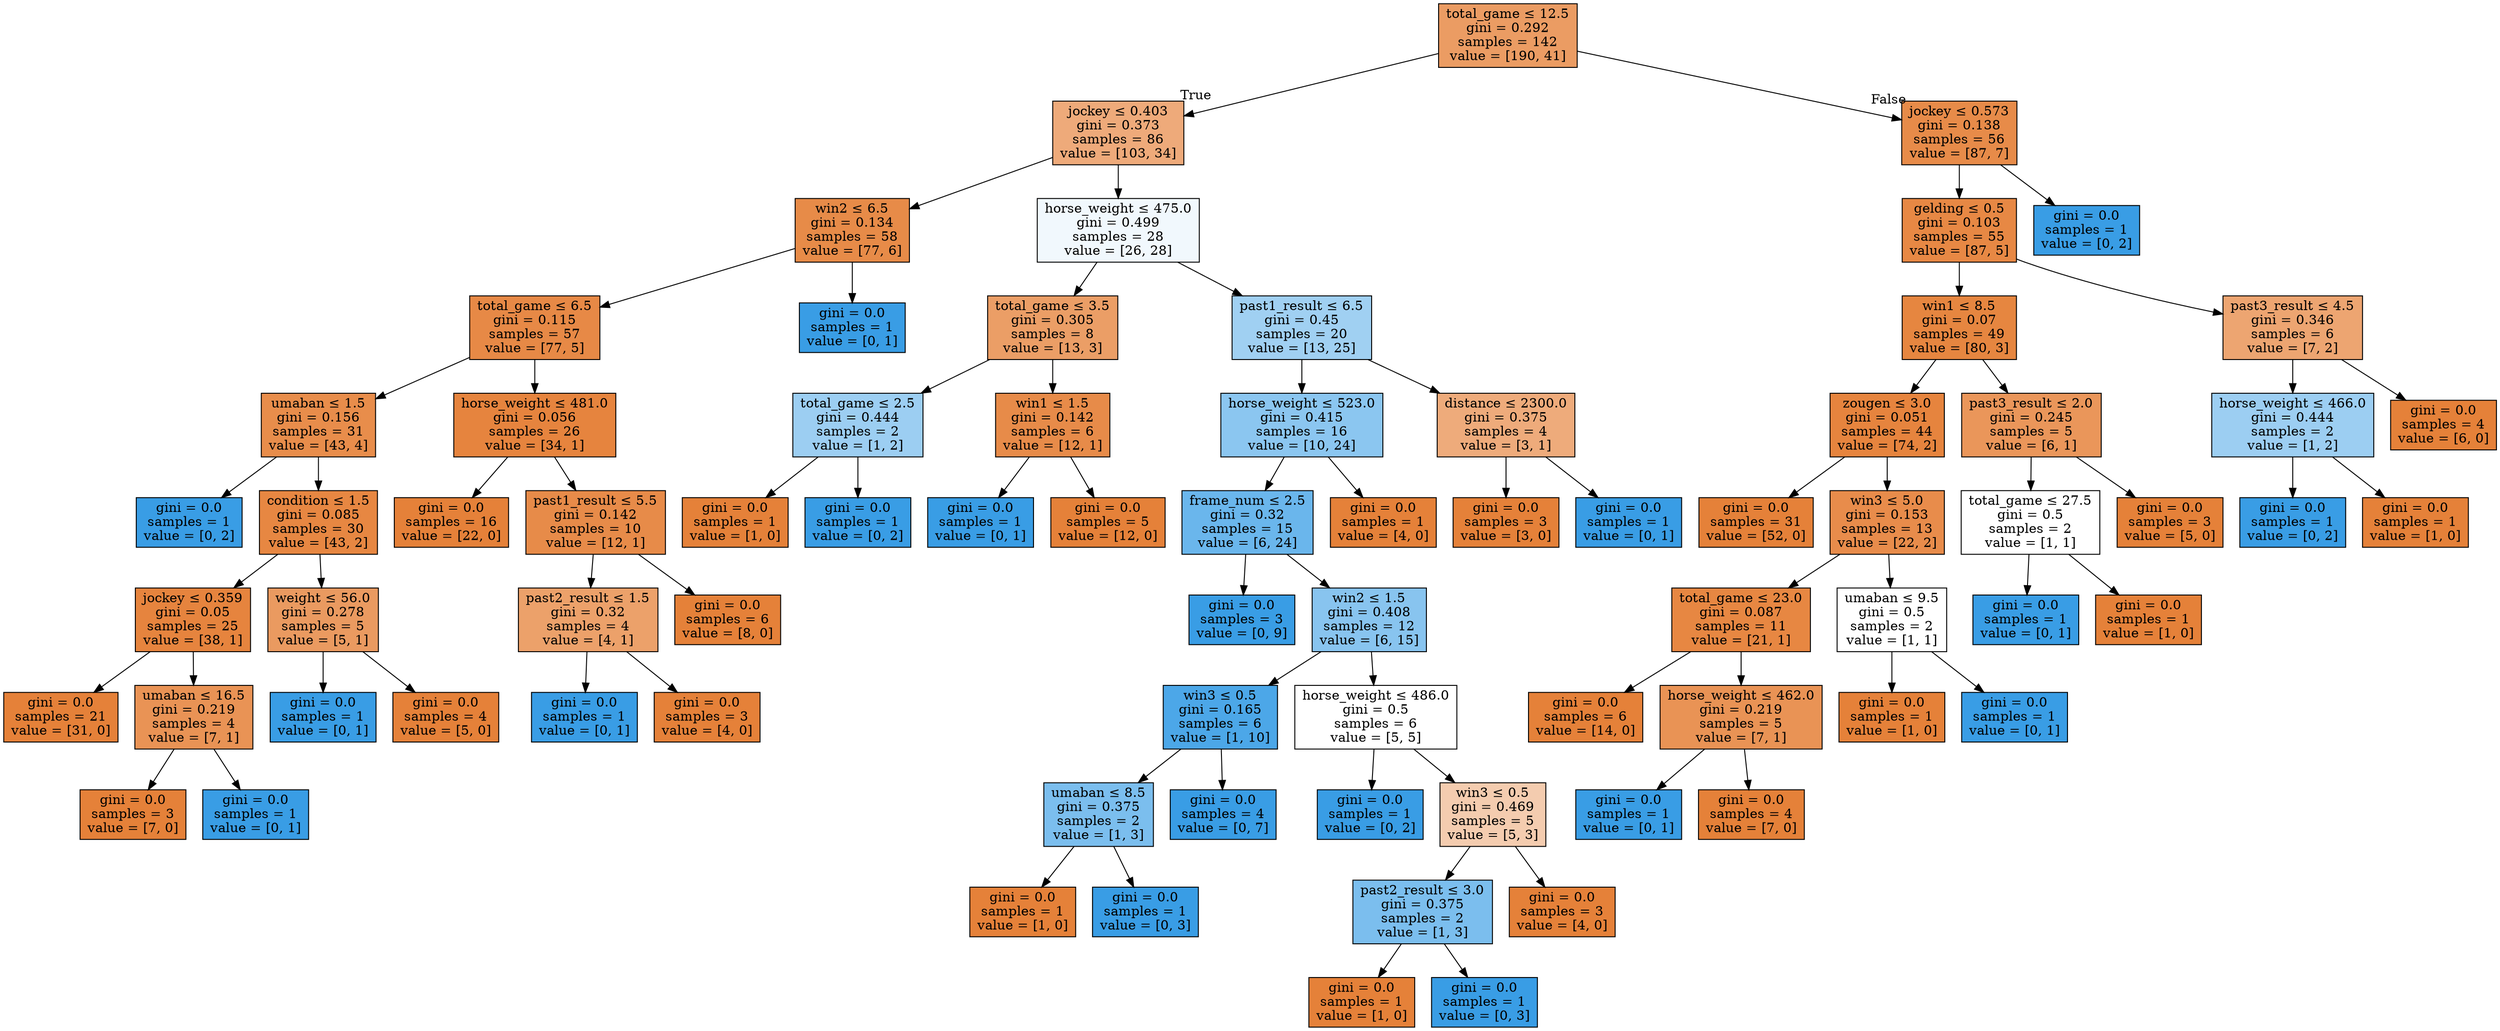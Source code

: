 digraph Tree {
node [shape=box, style="filled", color="black"] ;
0 [label=<total_game &le; 12.5<br/>gini = 0.292<br/>samples = 142<br/>value = [190, 41]>, fillcolor="#e58139c8"] ;
1 [label=<jockey &le; 0.403<br/>gini = 0.373<br/>samples = 86<br/>value = [103, 34]>, fillcolor="#e58139ab"] ;
0 -> 1 [labeldistance=2.5, labelangle=45, headlabel="True"] ;
2 [label=<win2 &le; 6.5<br/>gini = 0.134<br/>samples = 58<br/>value = [77, 6]>, fillcolor="#e58139eb"] ;
1 -> 2 ;
3 [label=<total_game &le; 6.5<br/>gini = 0.115<br/>samples = 57<br/>value = [77, 5]>, fillcolor="#e58139ee"] ;
2 -> 3 ;
4 [label=<umaban &le; 1.5<br/>gini = 0.156<br/>samples = 31<br/>value = [43, 4]>, fillcolor="#e58139e7"] ;
3 -> 4 ;
5 [label=<gini = 0.0<br/>samples = 1<br/>value = [0, 2]>, fillcolor="#399de5ff"] ;
4 -> 5 ;
6 [label=<condition &le; 1.5<br/>gini = 0.085<br/>samples = 30<br/>value = [43, 2]>, fillcolor="#e58139f3"] ;
4 -> 6 ;
7 [label=<jockey &le; 0.359<br/>gini = 0.05<br/>samples = 25<br/>value = [38, 1]>, fillcolor="#e58139f8"] ;
6 -> 7 ;
8 [label=<gini = 0.0<br/>samples = 21<br/>value = [31, 0]>, fillcolor="#e58139ff"] ;
7 -> 8 ;
9 [label=<umaban &le; 16.5<br/>gini = 0.219<br/>samples = 4<br/>value = [7, 1]>, fillcolor="#e58139db"] ;
7 -> 9 ;
10 [label=<gini = 0.0<br/>samples = 3<br/>value = [7, 0]>, fillcolor="#e58139ff"] ;
9 -> 10 ;
11 [label=<gini = 0.0<br/>samples = 1<br/>value = [0, 1]>, fillcolor="#399de5ff"] ;
9 -> 11 ;
12 [label=<weight &le; 56.0<br/>gini = 0.278<br/>samples = 5<br/>value = [5, 1]>, fillcolor="#e58139cc"] ;
6 -> 12 ;
13 [label=<gini = 0.0<br/>samples = 1<br/>value = [0, 1]>, fillcolor="#399de5ff"] ;
12 -> 13 ;
14 [label=<gini = 0.0<br/>samples = 4<br/>value = [5, 0]>, fillcolor="#e58139ff"] ;
12 -> 14 ;
15 [label=<horse_weight &le; 481.0<br/>gini = 0.056<br/>samples = 26<br/>value = [34, 1]>, fillcolor="#e58139f8"] ;
3 -> 15 ;
16 [label=<gini = 0.0<br/>samples = 16<br/>value = [22, 0]>, fillcolor="#e58139ff"] ;
15 -> 16 ;
17 [label=<past1_result &le; 5.5<br/>gini = 0.142<br/>samples = 10<br/>value = [12, 1]>, fillcolor="#e58139ea"] ;
15 -> 17 ;
18 [label=<past2_result &le; 1.5<br/>gini = 0.32<br/>samples = 4<br/>value = [4, 1]>, fillcolor="#e58139bf"] ;
17 -> 18 ;
19 [label=<gini = 0.0<br/>samples = 1<br/>value = [0, 1]>, fillcolor="#399de5ff"] ;
18 -> 19 ;
20 [label=<gini = 0.0<br/>samples = 3<br/>value = [4, 0]>, fillcolor="#e58139ff"] ;
18 -> 20 ;
21 [label=<gini = 0.0<br/>samples = 6<br/>value = [8, 0]>, fillcolor="#e58139ff"] ;
17 -> 21 ;
22 [label=<gini = 0.0<br/>samples = 1<br/>value = [0, 1]>, fillcolor="#399de5ff"] ;
2 -> 22 ;
23 [label=<horse_weight &le; 475.0<br/>gini = 0.499<br/>samples = 28<br/>value = [26, 28]>, fillcolor="#399de512"] ;
1 -> 23 ;
24 [label=<total_game &le; 3.5<br/>gini = 0.305<br/>samples = 8<br/>value = [13, 3]>, fillcolor="#e58139c4"] ;
23 -> 24 ;
25 [label=<total_game &le; 2.5<br/>gini = 0.444<br/>samples = 2<br/>value = [1, 2]>, fillcolor="#399de57f"] ;
24 -> 25 ;
26 [label=<gini = 0.0<br/>samples = 1<br/>value = [1, 0]>, fillcolor="#e58139ff"] ;
25 -> 26 ;
27 [label=<gini = 0.0<br/>samples = 1<br/>value = [0, 2]>, fillcolor="#399de5ff"] ;
25 -> 27 ;
28 [label=<win1 &le; 1.5<br/>gini = 0.142<br/>samples = 6<br/>value = [12, 1]>, fillcolor="#e58139ea"] ;
24 -> 28 ;
29 [label=<gini = 0.0<br/>samples = 1<br/>value = [0, 1]>, fillcolor="#399de5ff"] ;
28 -> 29 ;
30 [label=<gini = 0.0<br/>samples = 5<br/>value = [12, 0]>, fillcolor="#e58139ff"] ;
28 -> 30 ;
31 [label=<past1_result &le; 6.5<br/>gini = 0.45<br/>samples = 20<br/>value = [13, 25]>, fillcolor="#399de57a"] ;
23 -> 31 ;
32 [label=<horse_weight &le; 523.0<br/>gini = 0.415<br/>samples = 16<br/>value = [10, 24]>, fillcolor="#399de595"] ;
31 -> 32 ;
33 [label=<frame_num &le; 2.5<br/>gini = 0.32<br/>samples = 15<br/>value = [6, 24]>, fillcolor="#399de5bf"] ;
32 -> 33 ;
34 [label=<gini = 0.0<br/>samples = 3<br/>value = [0, 9]>, fillcolor="#399de5ff"] ;
33 -> 34 ;
35 [label=<win2 &le; 1.5<br/>gini = 0.408<br/>samples = 12<br/>value = [6, 15]>, fillcolor="#399de599"] ;
33 -> 35 ;
36 [label=<win3 &le; 0.5<br/>gini = 0.165<br/>samples = 6<br/>value = [1, 10]>, fillcolor="#399de5e6"] ;
35 -> 36 ;
37 [label=<umaban &le; 8.5<br/>gini = 0.375<br/>samples = 2<br/>value = [1, 3]>, fillcolor="#399de5aa"] ;
36 -> 37 ;
38 [label=<gini = 0.0<br/>samples = 1<br/>value = [1, 0]>, fillcolor="#e58139ff"] ;
37 -> 38 ;
39 [label=<gini = 0.0<br/>samples = 1<br/>value = [0, 3]>, fillcolor="#399de5ff"] ;
37 -> 39 ;
40 [label=<gini = 0.0<br/>samples = 4<br/>value = [0, 7]>, fillcolor="#399de5ff"] ;
36 -> 40 ;
41 [label=<horse_weight &le; 486.0<br/>gini = 0.5<br/>samples = 6<br/>value = [5, 5]>, fillcolor="#e5813900"] ;
35 -> 41 ;
42 [label=<gini = 0.0<br/>samples = 1<br/>value = [0, 2]>, fillcolor="#399de5ff"] ;
41 -> 42 ;
43 [label=<win3 &le; 0.5<br/>gini = 0.469<br/>samples = 5<br/>value = [5, 3]>, fillcolor="#e5813966"] ;
41 -> 43 ;
44 [label=<past2_result &le; 3.0<br/>gini = 0.375<br/>samples = 2<br/>value = [1, 3]>, fillcolor="#399de5aa"] ;
43 -> 44 ;
45 [label=<gini = 0.0<br/>samples = 1<br/>value = [1, 0]>, fillcolor="#e58139ff"] ;
44 -> 45 ;
46 [label=<gini = 0.0<br/>samples = 1<br/>value = [0, 3]>, fillcolor="#399de5ff"] ;
44 -> 46 ;
47 [label=<gini = 0.0<br/>samples = 3<br/>value = [4, 0]>, fillcolor="#e58139ff"] ;
43 -> 47 ;
48 [label=<gini = 0.0<br/>samples = 1<br/>value = [4, 0]>, fillcolor="#e58139ff"] ;
32 -> 48 ;
49 [label=<distance &le; 2300.0<br/>gini = 0.375<br/>samples = 4<br/>value = [3, 1]>, fillcolor="#e58139aa"] ;
31 -> 49 ;
50 [label=<gini = 0.0<br/>samples = 3<br/>value = [3, 0]>, fillcolor="#e58139ff"] ;
49 -> 50 ;
51 [label=<gini = 0.0<br/>samples = 1<br/>value = [0, 1]>, fillcolor="#399de5ff"] ;
49 -> 51 ;
52 [label=<jockey &le; 0.573<br/>gini = 0.138<br/>samples = 56<br/>value = [87, 7]>, fillcolor="#e58139ea"] ;
0 -> 52 [labeldistance=2.5, labelangle=-45, headlabel="False"] ;
53 [label=<gelding &le; 0.5<br/>gini = 0.103<br/>samples = 55<br/>value = [87, 5]>, fillcolor="#e58139f0"] ;
52 -> 53 ;
54 [label=<win1 &le; 8.5<br/>gini = 0.07<br/>samples = 49<br/>value = [80, 3]>, fillcolor="#e58139f5"] ;
53 -> 54 ;
55 [label=<zougen &le; 3.0<br/>gini = 0.051<br/>samples = 44<br/>value = [74, 2]>, fillcolor="#e58139f8"] ;
54 -> 55 ;
56 [label=<gini = 0.0<br/>samples = 31<br/>value = [52, 0]>, fillcolor="#e58139ff"] ;
55 -> 56 ;
57 [label=<win3 &le; 5.0<br/>gini = 0.153<br/>samples = 13<br/>value = [22, 2]>, fillcolor="#e58139e8"] ;
55 -> 57 ;
58 [label=<total_game &le; 23.0<br/>gini = 0.087<br/>samples = 11<br/>value = [21, 1]>, fillcolor="#e58139f3"] ;
57 -> 58 ;
59 [label=<gini = 0.0<br/>samples = 6<br/>value = [14, 0]>, fillcolor="#e58139ff"] ;
58 -> 59 ;
60 [label=<horse_weight &le; 462.0<br/>gini = 0.219<br/>samples = 5<br/>value = [7, 1]>, fillcolor="#e58139db"] ;
58 -> 60 ;
61 [label=<gini = 0.0<br/>samples = 1<br/>value = [0, 1]>, fillcolor="#399de5ff"] ;
60 -> 61 ;
62 [label=<gini = 0.0<br/>samples = 4<br/>value = [7, 0]>, fillcolor="#e58139ff"] ;
60 -> 62 ;
63 [label=<umaban &le; 9.5<br/>gini = 0.5<br/>samples = 2<br/>value = [1, 1]>, fillcolor="#e5813900"] ;
57 -> 63 ;
64 [label=<gini = 0.0<br/>samples = 1<br/>value = [1, 0]>, fillcolor="#e58139ff"] ;
63 -> 64 ;
65 [label=<gini = 0.0<br/>samples = 1<br/>value = [0, 1]>, fillcolor="#399de5ff"] ;
63 -> 65 ;
66 [label=<past3_result &le; 2.0<br/>gini = 0.245<br/>samples = 5<br/>value = [6, 1]>, fillcolor="#e58139d4"] ;
54 -> 66 ;
67 [label=<total_game &le; 27.5<br/>gini = 0.5<br/>samples = 2<br/>value = [1, 1]>, fillcolor="#e5813900"] ;
66 -> 67 ;
68 [label=<gini = 0.0<br/>samples = 1<br/>value = [0, 1]>, fillcolor="#399de5ff"] ;
67 -> 68 ;
69 [label=<gini = 0.0<br/>samples = 1<br/>value = [1, 0]>, fillcolor="#e58139ff"] ;
67 -> 69 ;
70 [label=<gini = 0.0<br/>samples = 3<br/>value = [5, 0]>, fillcolor="#e58139ff"] ;
66 -> 70 ;
71 [label=<past3_result &le; 4.5<br/>gini = 0.346<br/>samples = 6<br/>value = [7, 2]>, fillcolor="#e58139b6"] ;
53 -> 71 ;
72 [label=<horse_weight &le; 466.0<br/>gini = 0.444<br/>samples = 2<br/>value = [1, 2]>, fillcolor="#399de57f"] ;
71 -> 72 ;
73 [label=<gini = 0.0<br/>samples = 1<br/>value = [0, 2]>, fillcolor="#399de5ff"] ;
72 -> 73 ;
74 [label=<gini = 0.0<br/>samples = 1<br/>value = [1, 0]>, fillcolor="#e58139ff"] ;
72 -> 74 ;
75 [label=<gini = 0.0<br/>samples = 4<br/>value = [6, 0]>, fillcolor="#e58139ff"] ;
71 -> 75 ;
76 [label=<gini = 0.0<br/>samples = 1<br/>value = [0, 2]>, fillcolor="#399de5ff"] ;
52 -> 76 ;
}